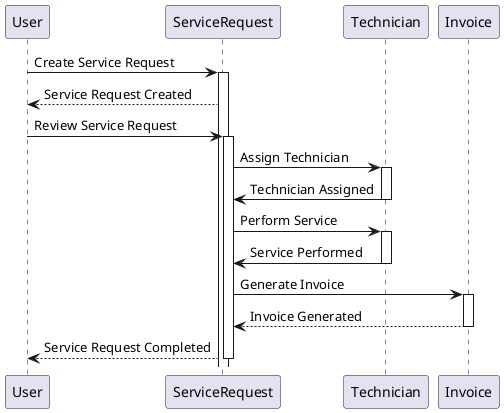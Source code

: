 @startuml

participant "User" as User
participant "ServiceRequest" as ServiceRequest
participant "Technician" as Technician
participant "Invoice" as Invoice

User -> ServiceRequest: Create Service Request
activate ServiceRequest

ServiceRequest --> User: Service Request Created

User -> ServiceRequest: Review Service Request
activate ServiceRequest

ServiceRequest -> Technician: Assign Technician
activate Technician

Technician -> ServiceRequest: Technician Assigned
deactivate Technician

ServiceRequest -> Technician: Perform Service
activate Technician

Technician -> ServiceRequest: Service Performed
deactivate Technician

ServiceRequest -> Invoice: Generate Invoice
activate Invoice

Invoice --> ServiceRequest: Invoice Generated
deactivate Invoice

ServiceRequest --> User: Service Request Completed
deactivate ServiceRequest

@enduml
